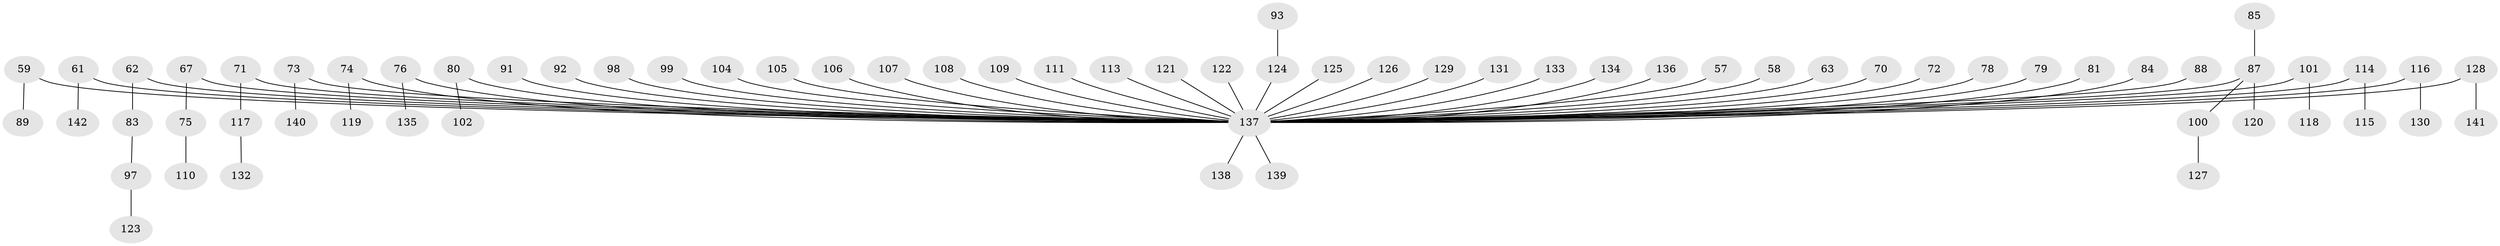 // original degree distribution, {7: 0.014084507042253521, 6: 0.014084507042253521, 5: 0.014084507042253521, 1: 0.4788732394366197, 4: 0.056338028169014086, 3: 0.18309859154929578, 2: 0.23943661971830985}
// Generated by graph-tools (version 1.1) at 2025/53/03/09/25 04:53:14]
// undirected, 71 vertices, 70 edges
graph export_dot {
graph [start="1"]
  node [color=gray90,style=filled];
  57;
  58;
  59;
  61;
  62;
  63;
  67;
  70;
  71;
  72;
  73;
  74;
  75;
  76;
  78;
  79;
  80 [super="+49"];
  81;
  83;
  84;
  85;
  87 [super="+45"];
  88;
  89;
  91;
  92;
  93;
  97;
  98;
  99;
  100;
  101;
  102;
  104;
  105;
  106;
  107;
  108;
  109;
  110;
  111;
  113;
  114 [super="+44+65+94"];
  115;
  116;
  117;
  118;
  119;
  120;
  121;
  122;
  123;
  124 [super="+69"];
  125;
  126;
  127;
  128 [super="+82"];
  129;
  130;
  131;
  132;
  133;
  134;
  135;
  136;
  137 [super="+53+68+90+60+43+77+96+66+55+50+46+47+52+54+56+112"];
  138;
  139;
  140;
  141;
  142;
  57 -- 137;
  58 -- 137;
  59 -- 89;
  59 -- 137;
  61 -- 142;
  61 -- 137;
  62 -- 83;
  62 -- 137;
  63 -- 137;
  67 -- 75;
  67 -- 137;
  70 -- 137;
  71 -- 117;
  71 -- 137;
  72 -- 137;
  73 -- 140;
  73 -- 137;
  74 -- 119;
  74 -- 137;
  75 -- 110;
  76 -- 135;
  76 -- 137;
  78 -- 137;
  79 -- 137;
  80 -- 102;
  80 -- 137;
  81 -- 137;
  83 -- 97;
  84 -- 137;
  85 -- 87;
  87 -- 100;
  87 -- 120;
  87 -- 137;
  88 -- 137;
  91 -- 137;
  92 -- 137;
  93 -- 124;
  97 -- 123;
  98 -- 137;
  99 -- 137;
  100 -- 127;
  101 -- 118;
  101 -- 137;
  104 -- 137;
  105 -- 137;
  106 -- 137;
  107 -- 137;
  108 -- 137;
  109 -- 137;
  111 -- 137;
  113 -- 137;
  114 -- 137;
  114 -- 115;
  116 -- 130;
  116 -- 137;
  117 -- 132;
  121 -- 137;
  122 -- 137;
  124 -- 137;
  125 -- 137;
  126 -- 137;
  128 -- 137;
  128 -- 141;
  129 -- 137;
  131 -- 137;
  133 -- 137;
  134 -- 137;
  136 -- 137;
  137 -- 138;
  137 -- 139;
}
